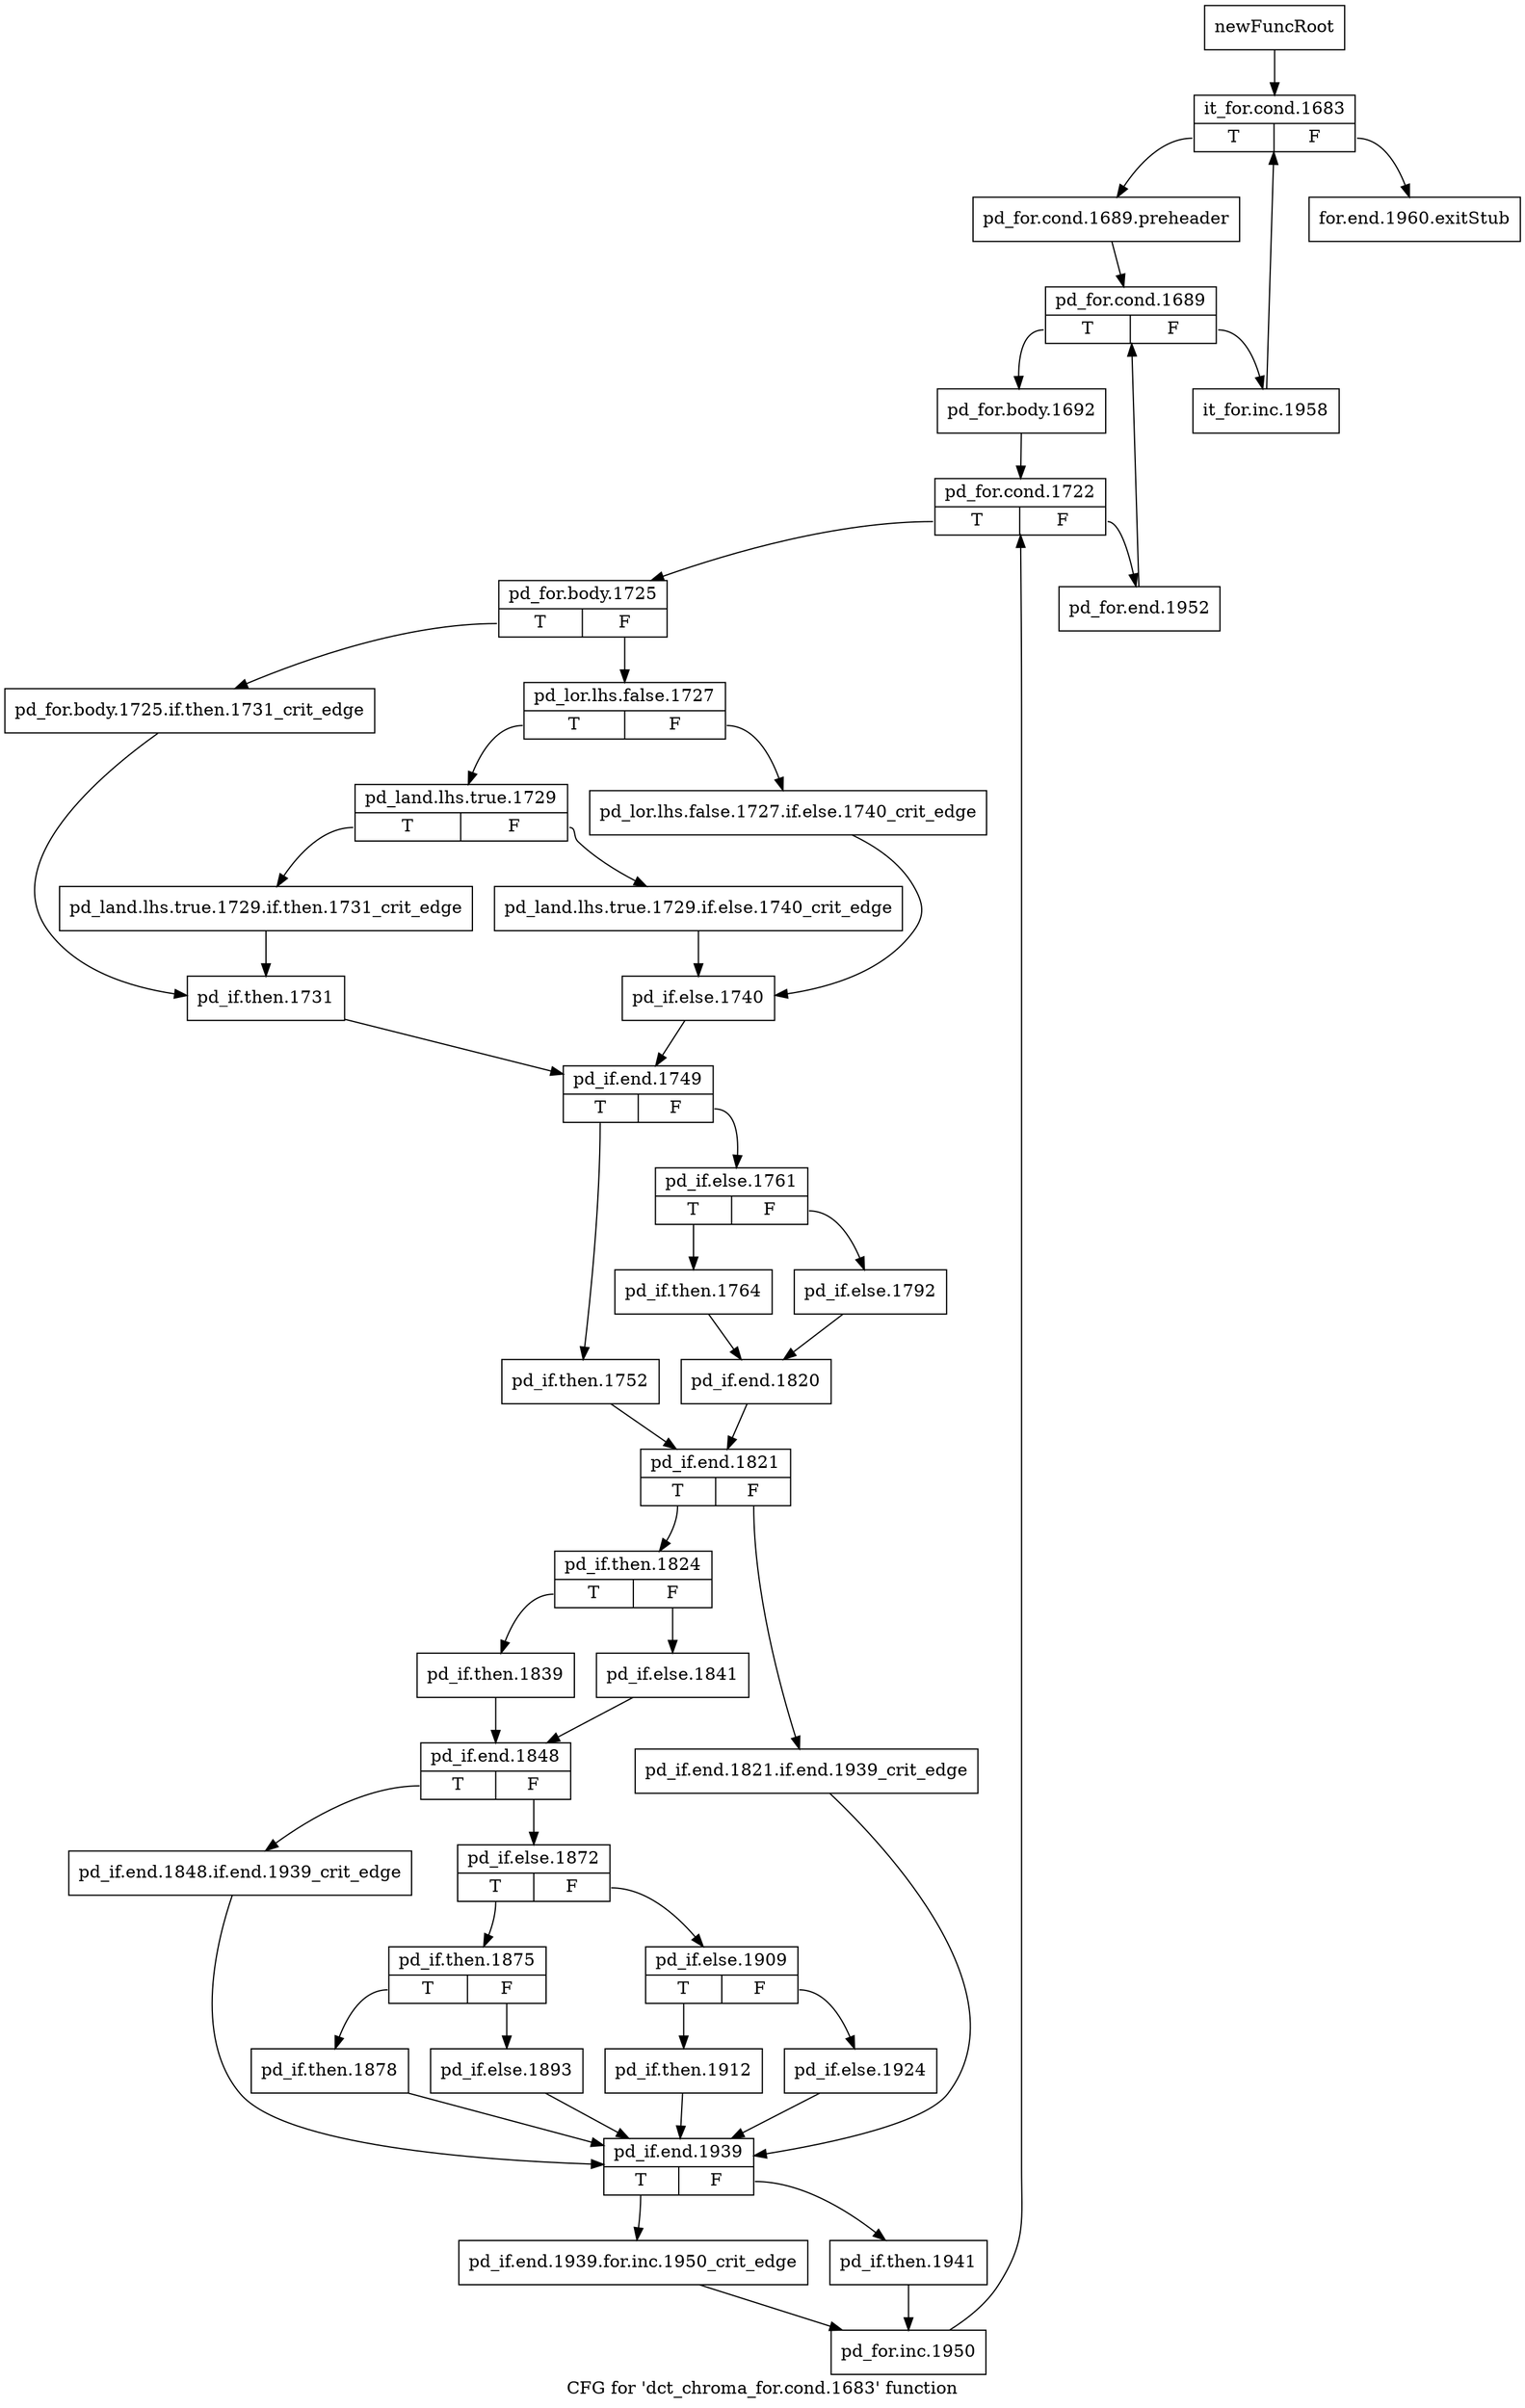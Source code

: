 digraph "CFG for 'dct_chroma_for.cond.1683' function" {
	label="CFG for 'dct_chroma_for.cond.1683' function";

	Node0x224a3b0 [shape=record,label="{newFuncRoot}"];
	Node0x224a3b0 -> Node0x224b5f0;
	Node0x224b5a0 [shape=record,label="{for.end.1960.exitStub}"];
	Node0x224b5f0 [shape=record,label="{it_for.cond.1683|{<s0>T|<s1>F}}"];
	Node0x224b5f0:s0 -> Node0x224b640;
	Node0x224b5f0:s1 -> Node0x224b5a0;
	Node0x224b640 [shape=record,label="{pd_for.cond.1689.preheader}"];
	Node0x224b640 -> Node0x224b690;
	Node0x224b690 [shape=record,label="{pd_for.cond.1689|{<s0>T|<s1>F}}"];
	Node0x224b690:s0 -> Node0x224b730;
	Node0x224b690:s1 -> Node0x224b6e0;
	Node0x224b6e0 [shape=record,label="{it_for.inc.1958}"];
	Node0x224b6e0 -> Node0x224b5f0;
	Node0x224b730 [shape=record,label="{pd_for.body.1692}"];
	Node0x224b730 -> Node0x224b780;
	Node0x224b780 [shape=record,label="{pd_for.cond.1722|{<s0>T|<s1>F}}"];
	Node0x224b780:s0 -> Node0x224b820;
	Node0x224b780:s1 -> Node0x224b7d0;
	Node0x224b7d0 [shape=record,label="{pd_for.end.1952}"];
	Node0x224b7d0 -> Node0x224b690;
	Node0x224b820 [shape=record,label="{pd_for.body.1725|{<s0>T|<s1>F}}"];
	Node0x224b820:s0 -> Node0x224ba50;
	Node0x224b820:s1 -> Node0x224b870;
	Node0x224b870 [shape=record,label="{pd_lor.lhs.false.1727|{<s0>T|<s1>F}}"];
	Node0x224b870:s0 -> Node0x224b910;
	Node0x224b870:s1 -> Node0x224b8c0;
	Node0x224b8c0 [shape=record,label="{pd_lor.lhs.false.1727.if.else.1740_crit_edge}"];
	Node0x224b8c0 -> Node0x224b9b0;
	Node0x224b910 [shape=record,label="{pd_land.lhs.true.1729|{<s0>T|<s1>F}}"];
	Node0x224b910:s0 -> Node0x224ba00;
	Node0x224b910:s1 -> Node0x224b960;
	Node0x224b960 [shape=record,label="{pd_land.lhs.true.1729.if.else.1740_crit_edge}"];
	Node0x224b960 -> Node0x224b9b0;
	Node0x224b9b0 [shape=record,label="{pd_if.else.1740}"];
	Node0x224b9b0 -> Node0x224baf0;
	Node0x224ba00 [shape=record,label="{pd_land.lhs.true.1729.if.then.1731_crit_edge}"];
	Node0x224ba00 -> Node0x224baa0;
	Node0x224ba50 [shape=record,label="{pd_for.body.1725.if.then.1731_crit_edge}"];
	Node0x224ba50 -> Node0x224baa0;
	Node0x224baa0 [shape=record,label="{pd_if.then.1731}"];
	Node0x224baa0 -> Node0x224baf0;
	Node0x224baf0 [shape=record,label="{pd_if.end.1749|{<s0>T|<s1>F}}"];
	Node0x224baf0:s0 -> Node0x224bc80;
	Node0x224baf0:s1 -> Node0x224bb40;
	Node0x224bb40 [shape=record,label="{pd_if.else.1761|{<s0>T|<s1>F}}"];
	Node0x224bb40:s0 -> Node0x224bbe0;
	Node0x224bb40:s1 -> Node0x224bb90;
	Node0x224bb90 [shape=record,label="{pd_if.else.1792}"];
	Node0x224bb90 -> Node0x224bc30;
	Node0x224bbe0 [shape=record,label="{pd_if.then.1764}"];
	Node0x224bbe0 -> Node0x224bc30;
	Node0x224bc30 [shape=record,label="{pd_if.end.1820}"];
	Node0x224bc30 -> Node0x224bcd0;
	Node0x224bc80 [shape=record,label="{pd_if.then.1752}"];
	Node0x224bc80 -> Node0x224bcd0;
	Node0x224bcd0 [shape=record,label="{pd_if.end.1821|{<s0>T|<s1>F}}"];
	Node0x224bcd0:s0 -> Node0x224bd70;
	Node0x224bcd0:s1 -> Node0x224bd20;
	Node0x224bd20 [shape=record,label="{pd_if.end.1821.if.end.1939_crit_edge}"];
	Node0x224bd20 -> Node0x224c130;
	Node0x224bd70 [shape=record,label="{pd_if.then.1824|{<s0>T|<s1>F}}"];
	Node0x224bd70:s0 -> Node0x224be10;
	Node0x224bd70:s1 -> Node0x224bdc0;
	Node0x224bdc0 [shape=record,label="{pd_if.else.1841}"];
	Node0x224bdc0 -> Node0x224be60;
	Node0x224be10 [shape=record,label="{pd_if.then.1839}"];
	Node0x224be10 -> Node0x224be60;
	Node0x224be60 [shape=record,label="{pd_if.end.1848|{<s0>T|<s1>F}}"];
	Node0x224be60:s0 -> Node0x224c0e0;
	Node0x224be60:s1 -> Node0x224beb0;
	Node0x224beb0 [shape=record,label="{pd_if.else.1872|{<s0>T|<s1>F}}"];
	Node0x224beb0:s0 -> Node0x224bff0;
	Node0x224beb0:s1 -> Node0x224bf00;
	Node0x224bf00 [shape=record,label="{pd_if.else.1909|{<s0>T|<s1>F}}"];
	Node0x224bf00:s0 -> Node0x224bfa0;
	Node0x224bf00:s1 -> Node0x224bf50;
	Node0x224bf50 [shape=record,label="{pd_if.else.1924}"];
	Node0x224bf50 -> Node0x224c130;
	Node0x224bfa0 [shape=record,label="{pd_if.then.1912}"];
	Node0x224bfa0 -> Node0x224c130;
	Node0x224bff0 [shape=record,label="{pd_if.then.1875|{<s0>T|<s1>F}}"];
	Node0x224bff0:s0 -> Node0x224c090;
	Node0x224bff0:s1 -> Node0x224c040;
	Node0x224c040 [shape=record,label="{pd_if.else.1893}"];
	Node0x224c040 -> Node0x224c130;
	Node0x224c090 [shape=record,label="{pd_if.then.1878}"];
	Node0x224c090 -> Node0x224c130;
	Node0x224c0e0 [shape=record,label="{pd_if.end.1848.if.end.1939_crit_edge}"];
	Node0x224c0e0 -> Node0x224c130;
	Node0x224c130 [shape=record,label="{pd_if.end.1939|{<s0>T|<s1>F}}"];
	Node0x224c130:s0 -> Node0x224c1d0;
	Node0x224c130:s1 -> Node0x224c180;
	Node0x224c180 [shape=record,label="{pd_if.then.1941}"];
	Node0x224c180 -> Node0x224c220;
	Node0x224c1d0 [shape=record,label="{pd_if.end.1939.for.inc.1950_crit_edge}"];
	Node0x224c1d0 -> Node0x224c220;
	Node0x224c220 [shape=record,label="{pd_for.inc.1950}"];
	Node0x224c220 -> Node0x224b780;
}
